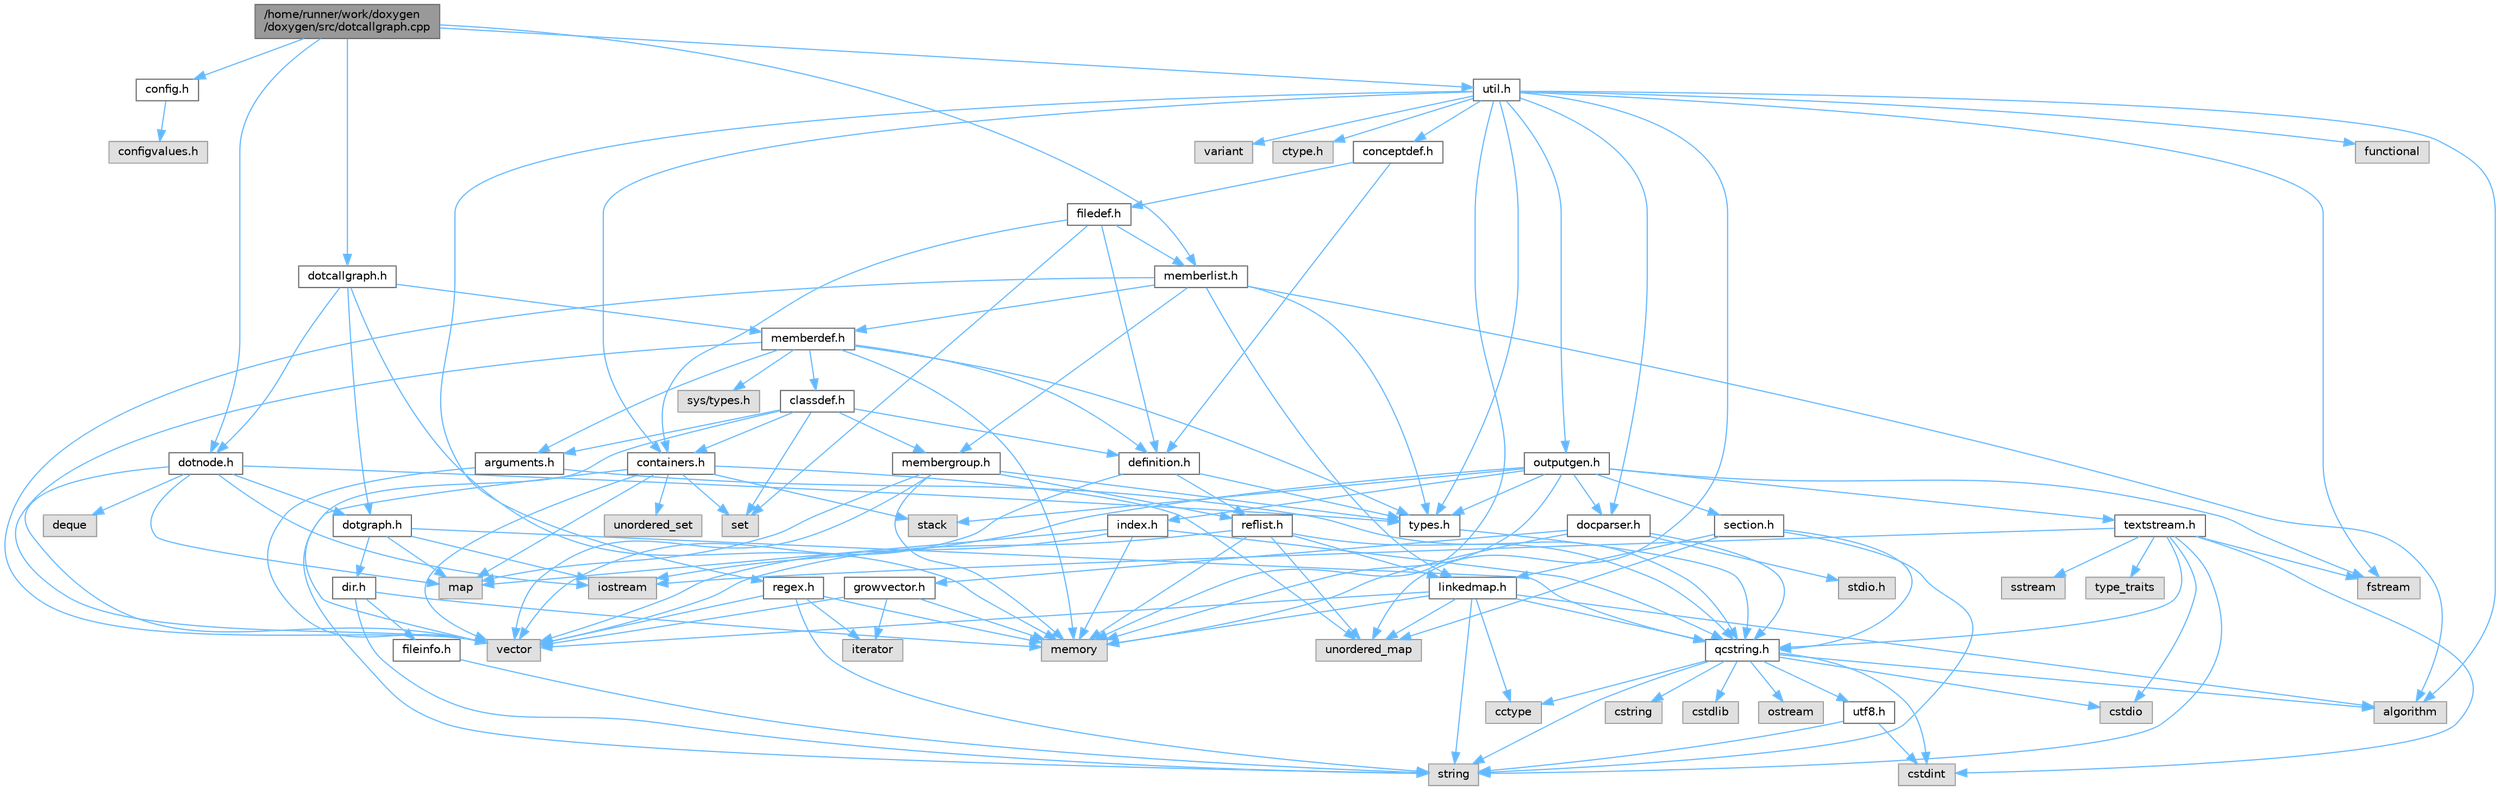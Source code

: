 digraph "/home/runner/work/doxygen/doxygen/src/dotcallgraph.cpp"
{
 // INTERACTIVE_SVG=YES
 // LATEX_PDF_SIZE
  bgcolor="transparent";
  edge [fontname=Helvetica,fontsize=10,labelfontname=Helvetica,labelfontsize=10];
  node [fontname=Helvetica,fontsize=10,shape=box,height=0.2,width=0.4];
  Node1 [id="Node000001",label="/home/runner/work/doxygen\l/doxygen/src/dotcallgraph.cpp",height=0.2,width=0.4,color="gray40", fillcolor="grey60", style="filled", fontcolor="black",tooltip=" "];
  Node1 -> Node2 [id="edge1_Node000001_Node000002",color="steelblue1",style="solid",tooltip=" "];
  Node2 [id="Node000002",label="dotcallgraph.h",height=0.2,width=0.4,color="grey40", fillcolor="white", style="filled",URL="$dc/dcf/dotcallgraph_8h.html",tooltip=" "];
  Node2 -> Node3 [id="edge2_Node000002_Node000003",color="steelblue1",style="solid",tooltip=" "];
  Node3 [id="Node000003",label="memory",height=0.2,width=0.4,color="grey60", fillcolor="#E0E0E0", style="filled",tooltip=" "];
  Node2 -> Node4 [id="edge3_Node000002_Node000004",color="steelblue1",style="solid",tooltip=" "];
  Node4 [id="Node000004",label="dotnode.h",height=0.2,width=0.4,color="grey40", fillcolor="white", style="filled",URL="$d8/d3b/dotnode_8h.html",tooltip=" "];
  Node4 -> Node5 [id="edge4_Node000004_Node000005",color="steelblue1",style="solid",tooltip=" "];
  Node5 [id="Node000005",label="vector",height=0.2,width=0.4,color="grey60", fillcolor="#E0E0E0", style="filled",tooltip=" "];
  Node4 -> Node6 [id="edge5_Node000004_Node000006",color="steelblue1",style="solid",tooltip=" "];
  Node6 [id="Node000006",label="map",height=0.2,width=0.4,color="grey60", fillcolor="#E0E0E0", style="filled",tooltip=" "];
  Node4 -> Node7 [id="edge6_Node000004_Node000007",color="steelblue1",style="solid",tooltip=" "];
  Node7 [id="Node000007",label="deque",height=0.2,width=0.4,color="grey60", fillcolor="#E0E0E0", style="filled",tooltip=" "];
  Node4 -> Node8 [id="edge7_Node000004_Node000008",color="steelblue1",style="solid",tooltip=" "];
  Node8 [id="Node000008",label="iostream",height=0.2,width=0.4,color="grey60", fillcolor="#E0E0E0", style="filled",tooltip=" "];
  Node4 -> Node9 [id="edge8_Node000004_Node000009",color="steelblue1",style="solid",tooltip=" "];
  Node9 [id="Node000009",label="types.h",height=0.2,width=0.4,color="grey40", fillcolor="white", style="filled",URL="$d9/d49/types_8h.html",tooltip="This file contains a number of basic enums and types."];
  Node9 -> Node10 [id="edge9_Node000009_Node000010",color="steelblue1",style="solid",tooltip=" "];
  Node10 [id="Node000010",label="qcstring.h",height=0.2,width=0.4,color="grey40", fillcolor="white", style="filled",URL="$d7/d5c/qcstring_8h.html",tooltip=" "];
  Node10 -> Node11 [id="edge10_Node000010_Node000011",color="steelblue1",style="solid",tooltip=" "];
  Node11 [id="Node000011",label="string",height=0.2,width=0.4,color="grey60", fillcolor="#E0E0E0", style="filled",tooltip=" "];
  Node10 -> Node12 [id="edge11_Node000010_Node000012",color="steelblue1",style="solid",tooltip=" "];
  Node12 [id="Node000012",label="algorithm",height=0.2,width=0.4,color="grey60", fillcolor="#E0E0E0", style="filled",tooltip=" "];
  Node10 -> Node13 [id="edge12_Node000010_Node000013",color="steelblue1",style="solid",tooltip=" "];
  Node13 [id="Node000013",label="cctype",height=0.2,width=0.4,color="grey60", fillcolor="#E0E0E0", style="filled",tooltip=" "];
  Node10 -> Node14 [id="edge13_Node000010_Node000014",color="steelblue1",style="solid",tooltip=" "];
  Node14 [id="Node000014",label="cstring",height=0.2,width=0.4,color="grey60", fillcolor="#E0E0E0", style="filled",tooltip=" "];
  Node10 -> Node15 [id="edge14_Node000010_Node000015",color="steelblue1",style="solid",tooltip=" "];
  Node15 [id="Node000015",label="cstdio",height=0.2,width=0.4,color="grey60", fillcolor="#E0E0E0", style="filled",tooltip=" "];
  Node10 -> Node16 [id="edge15_Node000010_Node000016",color="steelblue1",style="solid",tooltip=" "];
  Node16 [id="Node000016",label="cstdlib",height=0.2,width=0.4,color="grey60", fillcolor="#E0E0E0", style="filled",tooltip=" "];
  Node10 -> Node17 [id="edge16_Node000010_Node000017",color="steelblue1",style="solid",tooltip=" "];
  Node17 [id="Node000017",label="cstdint",height=0.2,width=0.4,color="grey60", fillcolor="#E0E0E0", style="filled",tooltip=" "];
  Node10 -> Node18 [id="edge17_Node000010_Node000018",color="steelblue1",style="solid",tooltip=" "];
  Node18 [id="Node000018",label="ostream",height=0.2,width=0.4,color="grey60", fillcolor="#E0E0E0", style="filled",tooltip=" "];
  Node10 -> Node19 [id="edge18_Node000010_Node000019",color="steelblue1",style="solid",tooltip=" "];
  Node19 [id="Node000019",label="utf8.h",height=0.2,width=0.4,color="grey40", fillcolor="white", style="filled",URL="$db/d7c/utf8_8h.html",tooltip="Various UTF8 related helper functions."];
  Node19 -> Node17 [id="edge19_Node000019_Node000017",color="steelblue1",style="solid",tooltip=" "];
  Node19 -> Node11 [id="edge20_Node000019_Node000011",color="steelblue1",style="solid",tooltip=" "];
  Node4 -> Node20 [id="edge21_Node000004_Node000020",color="steelblue1",style="solid",tooltip=" "];
  Node20 [id="Node000020",label="dotgraph.h",height=0.2,width=0.4,color="grey40", fillcolor="white", style="filled",URL="$d0/daa/dotgraph_8h.html",tooltip=" "];
  Node20 -> Node8 [id="edge22_Node000020_Node000008",color="steelblue1",style="solid",tooltip=" "];
  Node20 -> Node6 [id="edge23_Node000020_Node000006",color="steelblue1",style="solid",tooltip=" "];
  Node20 -> Node10 [id="edge24_Node000020_Node000010",color="steelblue1",style="solid",tooltip=" "];
  Node20 -> Node21 [id="edge25_Node000020_Node000021",color="steelblue1",style="solid",tooltip=" "];
  Node21 [id="Node000021",label="dir.h",height=0.2,width=0.4,color="grey40", fillcolor="white", style="filled",URL="$df/d9c/dir_8h.html",tooltip=" "];
  Node21 -> Node11 [id="edge26_Node000021_Node000011",color="steelblue1",style="solid",tooltip=" "];
  Node21 -> Node3 [id="edge27_Node000021_Node000003",color="steelblue1",style="solid",tooltip=" "];
  Node21 -> Node22 [id="edge28_Node000021_Node000022",color="steelblue1",style="solid",tooltip=" "];
  Node22 [id="Node000022",label="fileinfo.h",height=0.2,width=0.4,color="grey40", fillcolor="white", style="filled",URL="$df/d45/fileinfo_8h.html",tooltip=" "];
  Node22 -> Node11 [id="edge29_Node000022_Node000011",color="steelblue1",style="solid",tooltip=" "];
  Node2 -> Node20 [id="edge30_Node000002_Node000020",color="steelblue1",style="solid",tooltip=" "];
  Node2 -> Node23 [id="edge31_Node000002_Node000023",color="steelblue1",style="solid",tooltip=" "];
  Node23 [id="Node000023",label="memberdef.h",height=0.2,width=0.4,color="grey40", fillcolor="white", style="filled",URL="$d4/d46/memberdef_8h.html",tooltip=" "];
  Node23 -> Node5 [id="edge32_Node000023_Node000005",color="steelblue1",style="solid",tooltip=" "];
  Node23 -> Node3 [id="edge33_Node000023_Node000003",color="steelblue1",style="solid",tooltip=" "];
  Node23 -> Node24 [id="edge34_Node000023_Node000024",color="steelblue1",style="solid",tooltip=" "];
  Node24 [id="Node000024",label="sys/types.h",height=0.2,width=0.4,color="grey60", fillcolor="#E0E0E0", style="filled",tooltip=" "];
  Node23 -> Node9 [id="edge35_Node000023_Node000009",color="steelblue1",style="solid",tooltip=" "];
  Node23 -> Node25 [id="edge36_Node000023_Node000025",color="steelblue1",style="solid",tooltip=" "];
  Node25 [id="Node000025",label="definition.h",height=0.2,width=0.4,color="grey40", fillcolor="white", style="filled",URL="$df/da1/definition_8h.html",tooltip=" "];
  Node25 -> Node5 [id="edge37_Node000025_Node000005",color="steelblue1",style="solid",tooltip=" "];
  Node25 -> Node9 [id="edge38_Node000025_Node000009",color="steelblue1",style="solid",tooltip=" "];
  Node25 -> Node26 [id="edge39_Node000025_Node000026",color="steelblue1",style="solid",tooltip=" "];
  Node26 [id="Node000026",label="reflist.h",height=0.2,width=0.4,color="grey40", fillcolor="white", style="filled",URL="$d1/d02/reflist_8h.html",tooltip=" "];
  Node26 -> Node5 [id="edge40_Node000026_Node000005",color="steelblue1",style="solid",tooltip=" "];
  Node26 -> Node27 [id="edge41_Node000026_Node000027",color="steelblue1",style="solid",tooltip=" "];
  Node27 [id="Node000027",label="unordered_map",height=0.2,width=0.4,color="grey60", fillcolor="#E0E0E0", style="filled",tooltip=" "];
  Node26 -> Node3 [id="edge42_Node000026_Node000003",color="steelblue1",style="solid",tooltip=" "];
  Node26 -> Node10 [id="edge43_Node000026_Node000010",color="steelblue1",style="solid",tooltip=" "];
  Node26 -> Node28 [id="edge44_Node000026_Node000028",color="steelblue1",style="solid",tooltip=" "];
  Node28 [id="Node000028",label="linkedmap.h",height=0.2,width=0.4,color="grey40", fillcolor="white", style="filled",URL="$da/de1/linkedmap_8h.html",tooltip=" "];
  Node28 -> Node27 [id="edge45_Node000028_Node000027",color="steelblue1",style="solid",tooltip=" "];
  Node28 -> Node5 [id="edge46_Node000028_Node000005",color="steelblue1",style="solid",tooltip=" "];
  Node28 -> Node3 [id="edge47_Node000028_Node000003",color="steelblue1",style="solid",tooltip=" "];
  Node28 -> Node11 [id="edge48_Node000028_Node000011",color="steelblue1",style="solid",tooltip=" "];
  Node28 -> Node12 [id="edge49_Node000028_Node000012",color="steelblue1",style="solid",tooltip=" "];
  Node28 -> Node13 [id="edge50_Node000028_Node000013",color="steelblue1",style="solid",tooltip=" "];
  Node28 -> Node10 [id="edge51_Node000028_Node000010",color="steelblue1",style="solid",tooltip=" "];
  Node23 -> Node29 [id="edge52_Node000023_Node000029",color="steelblue1",style="solid",tooltip=" "];
  Node29 [id="Node000029",label="arguments.h",height=0.2,width=0.4,color="grey40", fillcolor="white", style="filled",URL="$df/d9b/arguments_8h.html",tooltip=" "];
  Node29 -> Node5 [id="edge53_Node000029_Node000005",color="steelblue1",style="solid",tooltip=" "];
  Node29 -> Node10 [id="edge54_Node000029_Node000010",color="steelblue1",style="solid",tooltip=" "];
  Node23 -> Node30 [id="edge55_Node000023_Node000030",color="steelblue1",style="solid",tooltip=" "];
  Node30 [id="Node000030",label="classdef.h",height=0.2,width=0.4,color="grey40", fillcolor="white", style="filled",URL="$d1/da6/classdef_8h.html",tooltip=" "];
  Node30 -> Node5 [id="edge56_Node000030_Node000005",color="steelblue1",style="solid",tooltip=" "];
  Node30 -> Node31 [id="edge57_Node000030_Node000031",color="steelblue1",style="solid",tooltip=" "];
  Node31 [id="Node000031",label="set",height=0.2,width=0.4,color="grey60", fillcolor="#E0E0E0", style="filled",tooltip=" "];
  Node30 -> Node32 [id="edge58_Node000030_Node000032",color="steelblue1",style="solid",tooltip=" "];
  Node32 [id="Node000032",label="containers.h",height=0.2,width=0.4,color="grey40", fillcolor="white", style="filled",URL="$d5/d75/containers_8h.html",tooltip=" "];
  Node32 -> Node5 [id="edge59_Node000032_Node000005",color="steelblue1",style="solid",tooltip=" "];
  Node32 -> Node11 [id="edge60_Node000032_Node000011",color="steelblue1",style="solid",tooltip=" "];
  Node32 -> Node31 [id="edge61_Node000032_Node000031",color="steelblue1",style="solid",tooltip=" "];
  Node32 -> Node6 [id="edge62_Node000032_Node000006",color="steelblue1",style="solid",tooltip=" "];
  Node32 -> Node33 [id="edge63_Node000032_Node000033",color="steelblue1",style="solid",tooltip=" "];
  Node33 [id="Node000033",label="unordered_set",height=0.2,width=0.4,color="grey60", fillcolor="#E0E0E0", style="filled",tooltip=" "];
  Node32 -> Node27 [id="edge64_Node000032_Node000027",color="steelblue1",style="solid",tooltip=" "];
  Node32 -> Node34 [id="edge65_Node000032_Node000034",color="steelblue1",style="solid",tooltip=" "];
  Node34 [id="Node000034",label="stack",height=0.2,width=0.4,color="grey60", fillcolor="#E0E0E0", style="filled",tooltip=" "];
  Node30 -> Node25 [id="edge66_Node000030_Node000025",color="steelblue1",style="solid",tooltip=" "];
  Node30 -> Node29 [id="edge67_Node000030_Node000029",color="steelblue1",style="solid",tooltip=" "];
  Node30 -> Node35 [id="edge68_Node000030_Node000035",color="steelblue1",style="solid",tooltip=" "];
  Node35 [id="Node000035",label="membergroup.h",height=0.2,width=0.4,color="grey40", fillcolor="white", style="filled",URL="$d9/d11/membergroup_8h.html",tooltip=" "];
  Node35 -> Node5 [id="edge69_Node000035_Node000005",color="steelblue1",style="solid",tooltip=" "];
  Node35 -> Node6 [id="edge70_Node000035_Node000006",color="steelblue1",style="solid",tooltip=" "];
  Node35 -> Node3 [id="edge71_Node000035_Node000003",color="steelblue1",style="solid",tooltip=" "];
  Node35 -> Node9 [id="edge72_Node000035_Node000009",color="steelblue1",style="solid",tooltip=" "];
  Node35 -> Node26 [id="edge73_Node000035_Node000026",color="steelblue1",style="solid",tooltip=" "];
  Node1 -> Node4 [id="edge74_Node000001_Node000004",color="steelblue1",style="solid",tooltip=" "];
  Node1 -> Node36 [id="edge75_Node000001_Node000036",color="steelblue1",style="solid",tooltip=" "];
  Node36 [id="Node000036",label="memberlist.h",height=0.2,width=0.4,color="grey40", fillcolor="white", style="filled",URL="$dd/d78/memberlist_8h.html",tooltip=" "];
  Node36 -> Node5 [id="edge76_Node000036_Node000005",color="steelblue1",style="solid",tooltip=" "];
  Node36 -> Node12 [id="edge77_Node000036_Node000012",color="steelblue1",style="solid",tooltip=" "];
  Node36 -> Node23 [id="edge78_Node000036_Node000023",color="steelblue1",style="solid",tooltip=" "];
  Node36 -> Node28 [id="edge79_Node000036_Node000028",color="steelblue1",style="solid",tooltip=" "];
  Node36 -> Node9 [id="edge80_Node000036_Node000009",color="steelblue1",style="solid",tooltip=" "];
  Node36 -> Node35 [id="edge81_Node000036_Node000035",color="steelblue1",style="solid",tooltip=" "];
  Node1 -> Node37 [id="edge82_Node000001_Node000037",color="steelblue1",style="solid",tooltip=" "];
  Node37 [id="Node000037",label="config.h",height=0.2,width=0.4,color="grey40", fillcolor="white", style="filled",URL="$db/d16/config_8h.html",tooltip=" "];
  Node37 -> Node38 [id="edge83_Node000037_Node000038",color="steelblue1",style="solid",tooltip=" "];
  Node38 [id="Node000038",label="configvalues.h",height=0.2,width=0.4,color="grey60", fillcolor="#E0E0E0", style="filled",tooltip=" "];
  Node1 -> Node39 [id="edge84_Node000001_Node000039",color="steelblue1",style="solid",tooltip=" "];
  Node39 [id="Node000039",label="util.h",height=0.2,width=0.4,color="grey40", fillcolor="white", style="filled",URL="$d8/d3c/util_8h.html",tooltip="A bunch of utility functions."];
  Node39 -> Node3 [id="edge85_Node000039_Node000003",color="steelblue1",style="solid",tooltip=" "];
  Node39 -> Node27 [id="edge86_Node000039_Node000027",color="steelblue1",style="solid",tooltip=" "];
  Node39 -> Node12 [id="edge87_Node000039_Node000012",color="steelblue1",style="solid",tooltip=" "];
  Node39 -> Node40 [id="edge88_Node000039_Node000040",color="steelblue1",style="solid",tooltip=" "];
  Node40 [id="Node000040",label="functional",height=0.2,width=0.4,color="grey60", fillcolor="#E0E0E0", style="filled",tooltip=" "];
  Node39 -> Node41 [id="edge89_Node000039_Node000041",color="steelblue1",style="solid",tooltip=" "];
  Node41 [id="Node000041",label="fstream",height=0.2,width=0.4,color="grey60", fillcolor="#E0E0E0", style="filled",tooltip=" "];
  Node39 -> Node42 [id="edge90_Node000039_Node000042",color="steelblue1",style="solid",tooltip=" "];
  Node42 [id="Node000042",label="variant",height=0.2,width=0.4,color="grey60", fillcolor="#E0E0E0", style="filled",tooltip=" "];
  Node39 -> Node43 [id="edge91_Node000039_Node000043",color="steelblue1",style="solid",tooltip=" "];
  Node43 [id="Node000043",label="ctype.h",height=0.2,width=0.4,color="grey60", fillcolor="#E0E0E0", style="filled",tooltip=" "];
  Node39 -> Node9 [id="edge92_Node000039_Node000009",color="steelblue1",style="solid",tooltip=" "];
  Node39 -> Node44 [id="edge93_Node000039_Node000044",color="steelblue1",style="solid",tooltip=" "];
  Node44 [id="Node000044",label="docparser.h",height=0.2,width=0.4,color="grey40", fillcolor="white", style="filled",URL="$de/d9c/docparser_8h.html",tooltip=" "];
  Node44 -> Node45 [id="edge94_Node000044_Node000045",color="steelblue1",style="solid",tooltip=" "];
  Node45 [id="Node000045",label="stdio.h",height=0.2,width=0.4,color="grey60", fillcolor="#E0E0E0", style="filled",tooltip=" "];
  Node44 -> Node3 [id="edge95_Node000044_Node000003",color="steelblue1",style="solid",tooltip=" "];
  Node44 -> Node10 [id="edge96_Node000044_Node000010",color="steelblue1",style="solid",tooltip=" "];
  Node44 -> Node46 [id="edge97_Node000044_Node000046",color="steelblue1",style="solid",tooltip=" "];
  Node46 [id="Node000046",label="growvector.h",height=0.2,width=0.4,color="grey40", fillcolor="white", style="filled",URL="$d7/d50/growvector_8h.html",tooltip=" "];
  Node46 -> Node5 [id="edge98_Node000046_Node000005",color="steelblue1",style="solid",tooltip=" "];
  Node46 -> Node3 [id="edge99_Node000046_Node000003",color="steelblue1",style="solid",tooltip=" "];
  Node46 -> Node47 [id="edge100_Node000046_Node000047",color="steelblue1",style="solid",tooltip=" "];
  Node47 [id="Node000047",label="iterator",height=0.2,width=0.4,color="grey60", fillcolor="#E0E0E0", style="filled",tooltip=" "];
  Node39 -> Node32 [id="edge101_Node000039_Node000032",color="steelblue1",style="solid",tooltip=" "];
  Node39 -> Node48 [id="edge102_Node000039_Node000048",color="steelblue1",style="solid",tooltip=" "];
  Node48 [id="Node000048",label="outputgen.h",height=0.2,width=0.4,color="grey40", fillcolor="white", style="filled",URL="$df/d06/outputgen_8h.html",tooltip=" "];
  Node48 -> Node3 [id="edge103_Node000048_Node000003",color="steelblue1",style="solid",tooltip=" "];
  Node48 -> Node34 [id="edge104_Node000048_Node000034",color="steelblue1",style="solid",tooltip=" "];
  Node48 -> Node8 [id="edge105_Node000048_Node000008",color="steelblue1",style="solid",tooltip=" "];
  Node48 -> Node41 [id="edge106_Node000048_Node000041",color="steelblue1",style="solid",tooltip=" "];
  Node48 -> Node9 [id="edge107_Node000048_Node000009",color="steelblue1",style="solid",tooltip=" "];
  Node48 -> Node49 [id="edge108_Node000048_Node000049",color="steelblue1",style="solid",tooltip=" "];
  Node49 [id="Node000049",label="index.h",height=0.2,width=0.4,color="grey40", fillcolor="white", style="filled",URL="$d1/db5/index_8h.html",tooltip=" "];
  Node49 -> Node3 [id="edge109_Node000049_Node000003",color="steelblue1",style="solid",tooltip=" "];
  Node49 -> Node5 [id="edge110_Node000049_Node000005",color="steelblue1",style="solid",tooltip=" "];
  Node49 -> Node6 [id="edge111_Node000049_Node000006",color="steelblue1",style="solid",tooltip=" "];
  Node49 -> Node10 [id="edge112_Node000049_Node000010",color="steelblue1",style="solid",tooltip=" "];
  Node48 -> Node50 [id="edge113_Node000048_Node000050",color="steelblue1",style="solid",tooltip=" "];
  Node50 [id="Node000050",label="section.h",height=0.2,width=0.4,color="grey40", fillcolor="white", style="filled",URL="$d1/d2a/section_8h.html",tooltip=" "];
  Node50 -> Node11 [id="edge114_Node000050_Node000011",color="steelblue1",style="solid",tooltip=" "];
  Node50 -> Node27 [id="edge115_Node000050_Node000027",color="steelblue1",style="solid",tooltip=" "];
  Node50 -> Node10 [id="edge116_Node000050_Node000010",color="steelblue1",style="solid",tooltip=" "];
  Node50 -> Node28 [id="edge117_Node000050_Node000028",color="steelblue1",style="solid",tooltip=" "];
  Node48 -> Node51 [id="edge118_Node000048_Node000051",color="steelblue1",style="solid",tooltip=" "];
  Node51 [id="Node000051",label="textstream.h",height=0.2,width=0.4,color="grey40", fillcolor="white", style="filled",URL="$d4/d7d/textstream_8h.html",tooltip=" "];
  Node51 -> Node11 [id="edge119_Node000051_Node000011",color="steelblue1",style="solid",tooltip=" "];
  Node51 -> Node8 [id="edge120_Node000051_Node000008",color="steelblue1",style="solid",tooltip=" "];
  Node51 -> Node52 [id="edge121_Node000051_Node000052",color="steelblue1",style="solid",tooltip=" "];
  Node52 [id="Node000052",label="sstream",height=0.2,width=0.4,color="grey60", fillcolor="#E0E0E0", style="filled",tooltip=" "];
  Node51 -> Node17 [id="edge122_Node000051_Node000017",color="steelblue1",style="solid",tooltip=" "];
  Node51 -> Node15 [id="edge123_Node000051_Node000015",color="steelblue1",style="solid",tooltip=" "];
  Node51 -> Node41 [id="edge124_Node000051_Node000041",color="steelblue1",style="solid",tooltip=" "];
  Node51 -> Node53 [id="edge125_Node000051_Node000053",color="steelblue1",style="solid",tooltip=" "];
  Node53 [id="Node000053",label="type_traits",height=0.2,width=0.4,color="grey60", fillcolor="#E0E0E0", style="filled",tooltip=" "];
  Node51 -> Node10 [id="edge126_Node000051_Node000010",color="steelblue1",style="solid",tooltip=" "];
  Node48 -> Node44 [id="edge127_Node000048_Node000044",color="steelblue1",style="solid",tooltip=" "];
  Node39 -> Node54 [id="edge128_Node000039_Node000054",color="steelblue1",style="solid",tooltip=" "];
  Node54 [id="Node000054",label="regex.h",height=0.2,width=0.4,color="grey40", fillcolor="white", style="filled",URL="$d1/d21/regex_8h.html",tooltip=" "];
  Node54 -> Node3 [id="edge129_Node000054_Node000003",color="steelblue1",style="solid",tooltip=" "];
  Node54 -> Node11 [id="edge130_Node000054_Node000011",color="steelblue1",style="solid",tooltip=" "];
  Node54 -> Node5 [id="edge131_Node000054_Node000005",color="steelblue1",style="solid",tooltip=" "];
  Node54 -> Node47 [id="edge132_Node000054_Node000047",color="steelblue1",style="solid",tooltip=" "];
  Node39 -> Node55 [id="edge133_Node000039_Node000055",color="steelblue1",style="solid",tooltip=" "];
  Node55 [id="Node000055",label="conceptdef.h",height=0.2,width=0.4,color="grey40", fillcolor="white", style="filled",URL="$da/df1/conceptdef_8h.html",tooltip=" "];
  Node55 -> Node25 [id="edge134_Node000055_Node000025",color="steelblue1",style="solid",tooltip=" "];
  Node55 -> Node56 [id="edge135_Node000055_Node000056",color="steelblue1",style="solid",tooltip=" "];
  Node56 [id="Node000056",label="filedef.h",height=0.2,width=0.4,color="grey40", fillcolor="white", style="filled",URL="$d4/d3a/filedef_8h.html",tooltip=" "];
  Node56 -> Node31 [id="edge136_Node000056_Node000031",color="steelblue1",style="solid",tooltip=" "];
  Node56 -> Node25 [id="edge137_Node000056_Node000025",color="steelblue1",style="solid",tooltip=" "];
  Node56 -> Node36 [id="edge138_Node000056_Node000036",color="steelblue1",style="solid",tooltip=" "];
  Node56 -> Node32 [id="edge139_Node000056_Node000032",color="steelblue1",style="solid",tooltip=" "];
}
